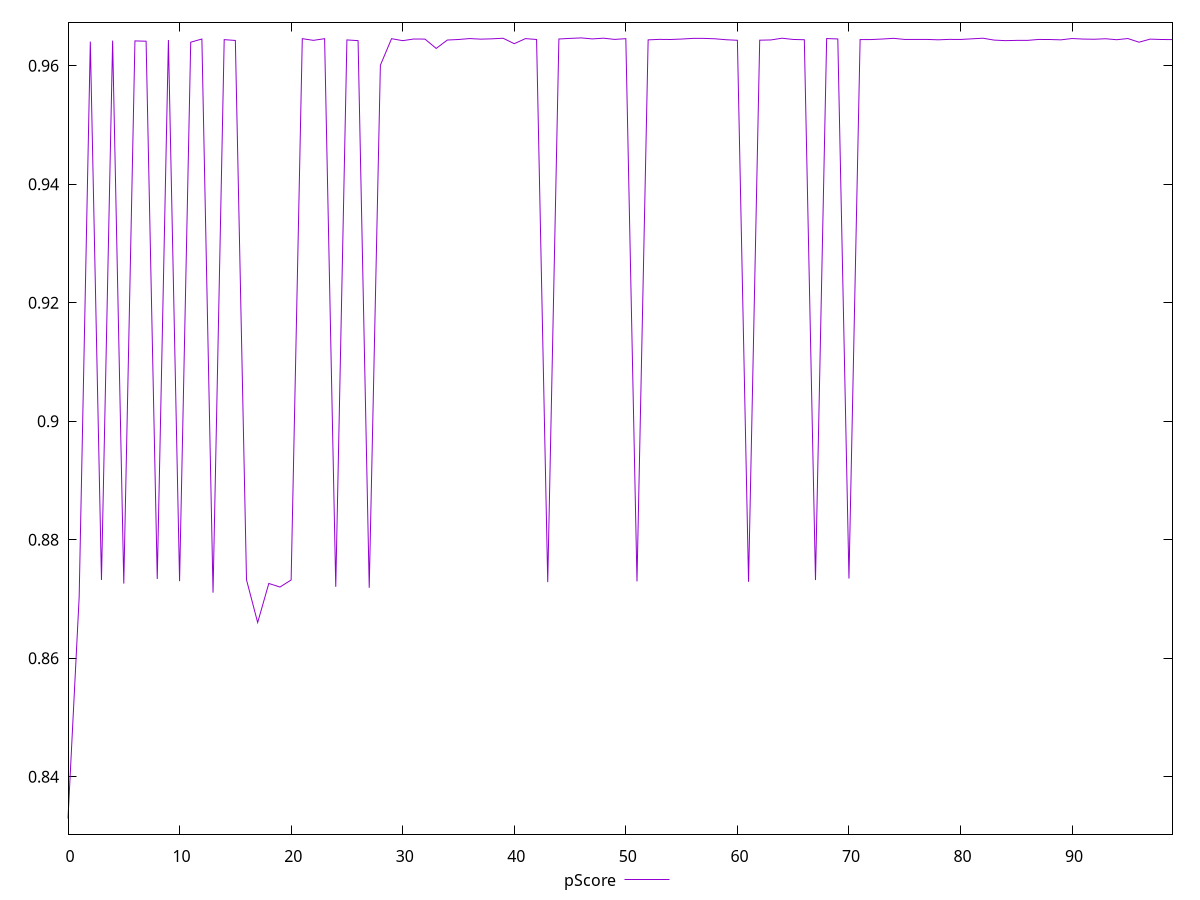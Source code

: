 reset

$pScore <<EOF
0 0.8329585224717538
1 0.8703210007683526
2 0.9640932508143909
3 0.8732133818686127
4 0.9642630183279345
5 0.8726081356999279
6 0.9642088120474581
7 0.964156876801421
8 0.8733862971654025
9 0.9643611724816593
10 0.8730137206299207
11 0.9639912739328064
12 0.9645289621885118
13 0.8710841964983169
14 0.964423946876196
15 0.9642870777931037
16 0.873244270518285
17 0.8660406435756833
18 0.87263550821253
19 0.8720295402485592
20 0.8732181752102367
21 0.9645843650712513
22 0.9643049304109907
23 0.9645821726727974
24 0.8720708044415998
25 0.9643759082236527
26 0.9642539872935336
27 0.8719067287459029
28 0.9601063102380899
29 0.9645841624159146
30 0.9642513621418083
31 0.9645312539863478
32 0.964514953989559
33 0.9629382173913734
34 0.9643570144486635
35 0.9644462412790273
36 0.9646041483214991
37 0.9645054438468299
38 0.9645596044970302
39 0.9646585674085506
40 0.9637400670001984
41 0.9645952574512062
42 0.9644530625184381
43 0.8728615376450712
44 0.9645301028297985
45 0.9646334086728505
46 0.9647151538290102
47 0.9645448976031552
48 0.9646699299547409
49 0.9644635988471184
50 0.9645851783176347
51 0.8729830600171513
52 0.9643867431436033
53 0.9644671562571365
54 0.9644481036116601
55 0.9645230874130497
56 0.9646324882563255
57 0.9646336453491109
58 0.9645665630187581
59 0.9644038089061568
60 0.9643161586667395
61 0.8729187648423609
62 0.9643310401156976
63 0.9643719545675473
64 0.9646639716538379
65 0.9644538379703362
66 0.9644054719276496
67 0.8732088328682379
68 0.9646047955487871
69 0.9645379286813418
70 0.8734679162323635
71 0.9644340291837203
72 0.9644395696486876
73 0.964529304646588
74 0.9646446708015265
75 0.9644582109111175
76 0.9644547136387724
77 0.9644583243185285
78 0.964393935427026
79 0.9644668951941251
80 0.9644512003382912
81 0.964557142625778
82 0.9646660401736818
83 0.9643512392242102
84 0.9642538179323179
85 0.9642962758111074
86 0.9642981295274227
87 0.9644543971335701
88 0.9644445609099319
89 0.9643895710483625
90 0.9646090681268445
91 0.9645191881435251
92 0.9644886703067984
93 0.964573657620341
94 0.9644091198563414
95 0.9646090470804046
96 0.963991475913609
97 0.9645112096647438
98 0.9644461937967101
99 0.9644314144359606
EOF

set key outside below
set xrange [0:99]
set yrange [0.8303233898446087:0.9673502864561553]
set trange [0.8303233898446087:0.9673502864561553]
set terminal svg size 640, 500 enhanced background rgb 'white'
set output "report_00026_2021-02-22T21:38:55.199Z/interactive/samples/pages+cached+noadtech+nomedia+nocss/pScore/values.svg"

plot $pScore title "pScore" with line

reset
